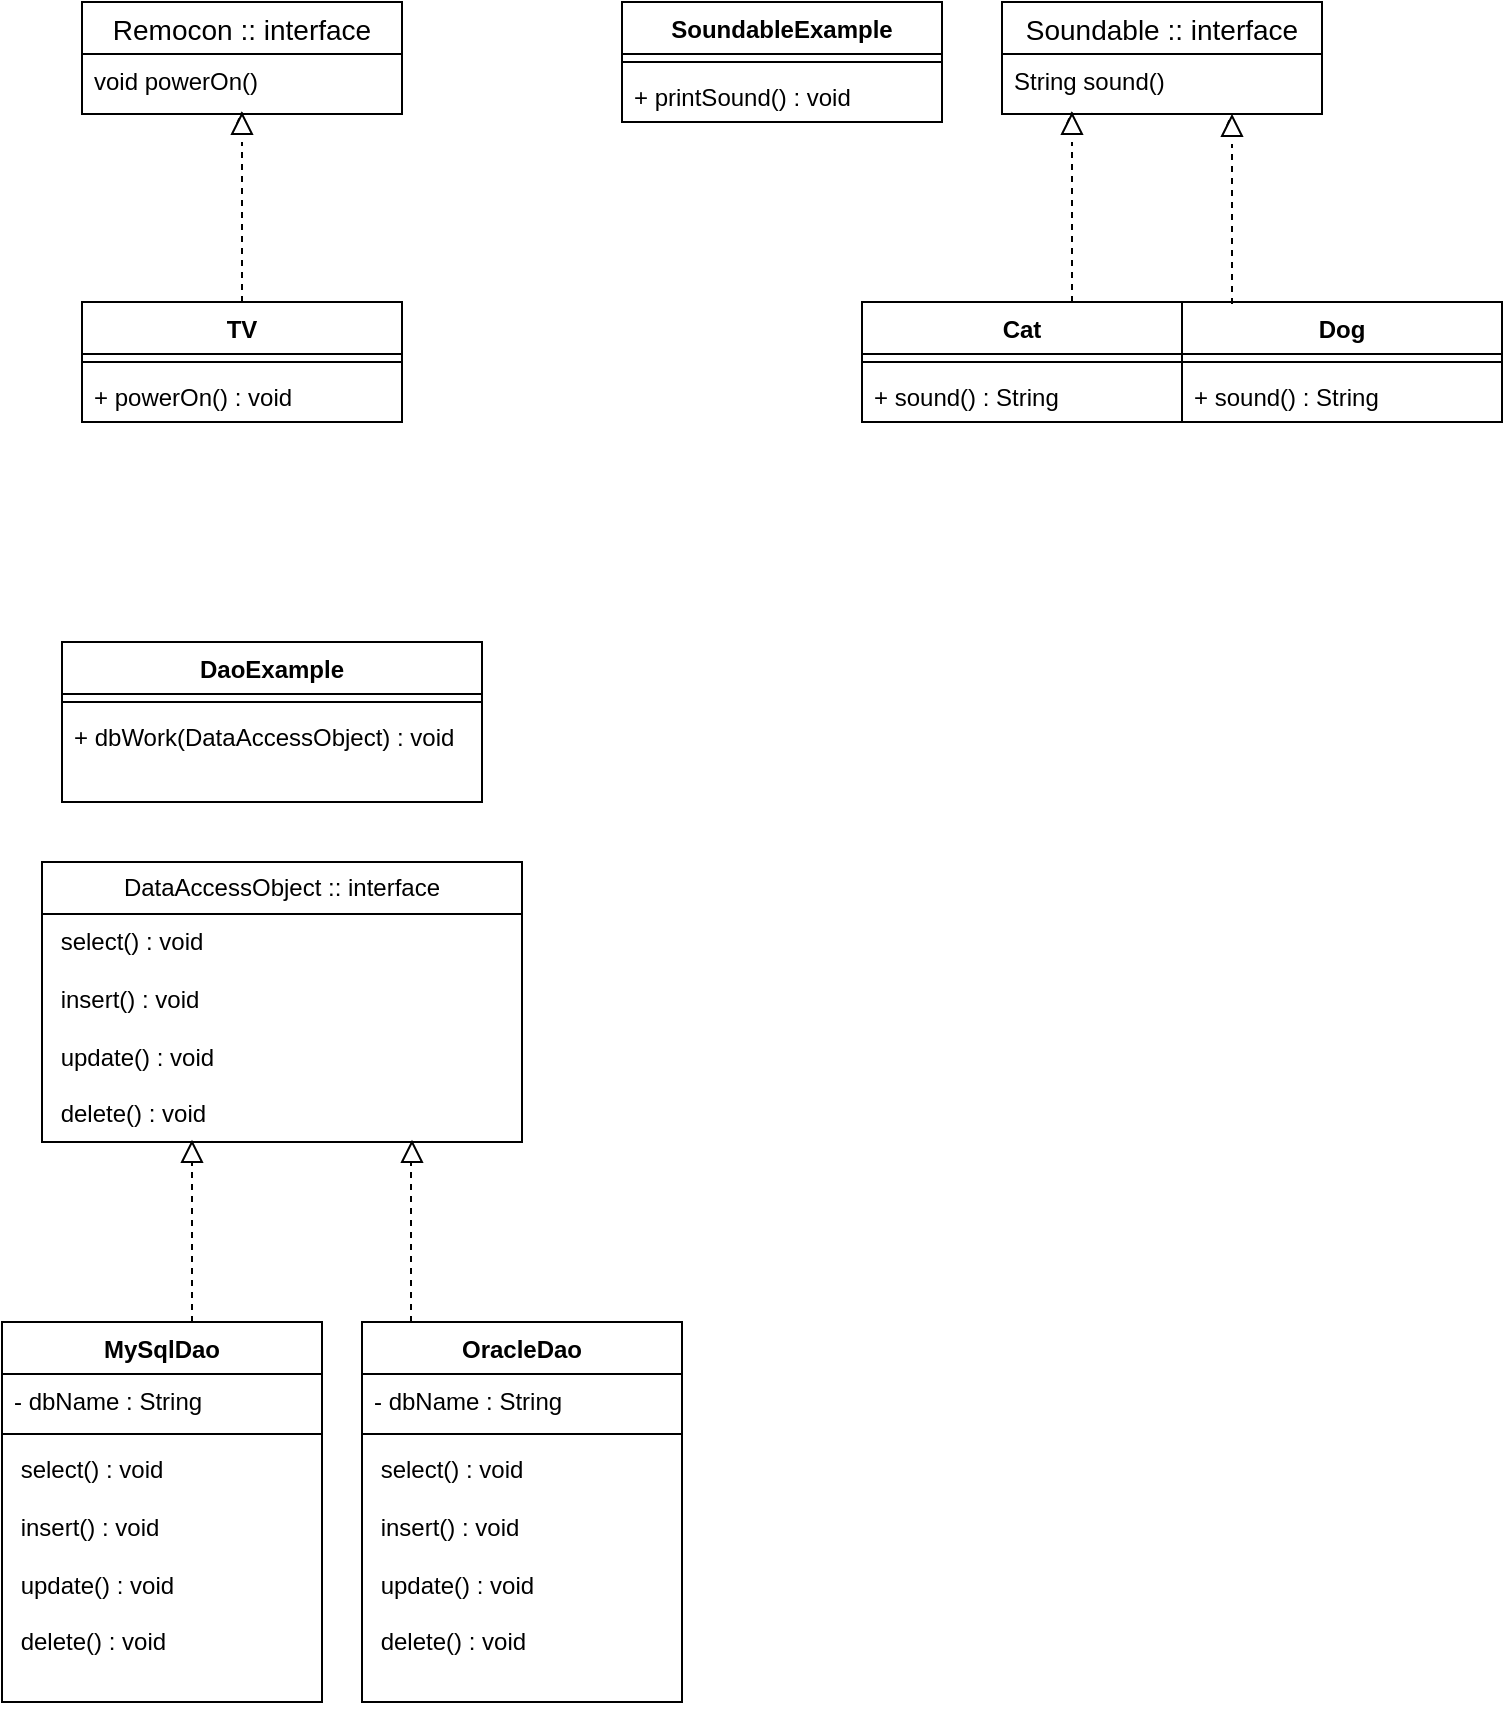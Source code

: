 <mxfile version="26.0.11">
  <diagram name="페이지-1" id="YC0htVuwAJBsdBm6UMwc">
    <mxGraphModel grid="1" page="1" gridSize="10" guides="1" tooltips="1" connect="1" arrows="1" fold="1" pageScale="1" pageWidth="827" pageHeight="1169" math="0" shadow="0">
      <root>
        <mxCell id="0" />
        <mxCell id="1" parent="0" />
        <mxCell id="YKqeXOK4ykzcalDaQvlB-36" value="" style="endArrow=none;dashed=1;html=1;rounded=0;entryX=0.5;entryY=1;entryDx=0;entryDy=0;exitX=0.5;exitY=0;exitDx=0;exitDy=0;" edge="1" parent="1" source="YKqeXOK4ykzcalDaQvlB-37">
          <mxGeometry width="50" height="50" relative="1" as="geometry">
            <mxPoint x="-725" y="305" as="sourcePoint" />
            <mxPoint x="-700" y="205" as="targetPoint" />
          </mxGeometry>
        </mxCell>
        <mxCell id="YKqeXOK4ykzcalDaQvlB-37" value="" style="triangle;whiteSpace=wrap;html=1;rotation=-90;" vertex="1" parent="1">
          <mxGeometry x="-705" y="206" width="10" height="10" as="geometry" />
        </mxCell>
        <mxCell id="YKqeXOK4ykzcalDaQvlB-39" value="" style="endArrow=none;dashed=1;html=1;rounded=0;exitX=0.5;exitY=0;exitDx=0;exitDy=0;" edge="1" parent="1">
          <mxGeometry width="50" height="50" relative="1" as="geometry">
            <mxPoint x="-700" y="300" as="sourcePoint" />
            <mxPoint x="-700" y="220" as="targetPoint" />
          </mxGeometry>
        </mxCell>
        <mxCell id="YKqeXOK4ykzcalDaQvlB-40" value="Remocon :: interface" style="swimlane;fontStyle=0;childLayout=stackLayout;horizontal=1;startSize=26;horizontalStack=0;resizeParent=1;resizeParentMax=0;resizeLast=0;collapsible=1;marginBottom=0;align=center;fontSize=14;" vertex="1" parent="1">
          <mxGeometry x="-780" y="150" width="160" height="56" as="geometry" />
        </mxCell>
        <mxCell id="YKqeXOK4ykzcalDaQvlB-41" value="void powerOn()" style="text;strokeColor=none;fillColor=none;spacingLeft=4;spacingRight=4;overflow=hidden;rotatable=0;points=[[0,0.5],[1,0.5]];portConstraint=eastwest;fontSize=12;whiteSpace=wrap;html=1;" vertex="1" parent="YKqeXOK4ykzcalDaQvlB-40">
          <mxGeometry y="26" width="160" height="30" as="geometry" />
        </mxCell>
        <mxCell id="NwPtmF8VbW4RJotoxRgv-1" value="Soundable :: interface" style="swimlane;fontStyle=0;childLayout=stackLayout;horizontal=1;startSize=26;horizontalStack=0;resizeParent=1;resizeParentMax=0;resizeLast=0;collapsible=1;marginBottom=0;align=center;fontSize=14;" vertex="1" parent="1">
          <mxGeometry x="-320" y="150" width="160" height="56" as="geometry" />
        </mxCell>
        <mxCell id="NwPtmF8VbW4RJotoxRgv-2" value="String sound()" style="text;strokeColor=none;fillColor=none;spacingLeft=4;spacingRight=4;overflow=hidden;rotatable=0;points=[[0,0.5],[1,0.5]];portConstraint=eastwest;fontSize=12;whiteSpace=wrap;html=1;" vertex="1" parent="NwPtmF8VbW4RJotoxRgv-1">
          <mxGeometry y="26" width="160" height="30" as="geometry" />
        </mxCell>
        <mxCell id="NwPtmF8VbW4RJotoxRgv-7" value="Cat" style="swimlane;fontStyle=1;align=center;verticalAlign=top;childLayout=stackLayout;horizontal=1;startSize=26;horizontalStack=0;resizeParent=1;resizeParentMax=0;resizeLast=0;collapsible=1;marginBottom=0;whiteSpace=wrap;html=1;" vertex="1" parent="1">
          <mxGeometry x="-390" y="300" width="160" height="60" as="geometry" />
        </mxCell>
        <mxCell id="NwPtmF8VbW4RJotoxRgv-9" value="" style="line;strokeWidth=1;fillColor=none;align=left;verticalAlign=middle;spacingTop=-1;spacingLeft=3;spacingRight=3;rotatable=0;labelPosition=right;points=[];portConstraint=eastwest;strokeColor=inherit;" vertex="1" parent="NwPtmF8VbW4RJotoxRgv-7">
          <mxGeometry y="26" width="160" height="8" as="geometry" />
        </mxCell>
        <mxCell id="NwPtmF8VbW4RJotoxRgv-10" value="+ sound() : String" style="text;strokeColor=none;fillColor=none;align=left;verticalAlign=top;spacingLeft=4;spacingRight=4;overflow=hidden;rotatable=0;points=[[0,0.5],[1,0.5]];portConstraint=eastwest;whiteSpace=wrap;html=1;" vertex="1" parent="NwPtmF8VbW4RJotoxRgv-7">
          <mxGeometry y="34" width="160" height="26" as="geometry" />
        </mxCell>
        <mxCell id="NwPtmF8VbW4RJotoxRgv-11" value="Dog" style="swimlane;fontStyle=1;align=center;verticalAlign=top;childLayout=stackLayout;horizontal=1;startSize=26;horizontalStack=0;resizeParent=1;resizeParentMax=0;resizeLast=0;collapsible=1;marginBottom=0;whiteSpace=wrap;html=1;" vertex="1" parent="1">
          <mxGeometry x="-230" y="300" width="160" height="60" as="geometry" />
        </mxCell>
        <mxCell id="NwPtmF8VbW4RJotoxRgv-13" value="" style="line;strokeWidth=1;fillColor=none;align=left;verticalAlign=middle;spacingTop=-1;spacingLeft=3;spacingRight=3;rotatable=0;labelPosition=right;points=[];portConstraint=eastwest;strokeColor=inherit;" vertex="1" parent="NwPtmF8VbW4RJotoxRgv-11">
          <mxGeometry y="26" width="160" height="8" as="geometry" />
        </mxCell>
        <mxCell id="NwPtmF8VbW4RJotoxRgv-14" value="+ sound() : String" style="text;strokeColor=none;fillColor=none;align=left;verticalAlign=top;spacingLeft=4;spacingRight=4;overflow=hidden;rotatable=0;points=[[0,0.5],[1,0.5]];portConstraint=eastwest;whiteSpace=wrap;html=1;" vertex="1" parent="NwPtmF8VbW4RJotoxRgv-11">
          <mxGeometry y="34" width="160" height="26" as="geometry" />
        </mxCell>
        <mxCell id="NwPtmF8VbW4RJotoxRgv-15" value="" style="endArrow=none;dashed=1;html=1;rounded=0;entryX=0.5;entryY=1;entryDx=0;entryDy=0;exitX=0.5;exitY=0;exitDx=0;exitDy=0;" edge="1" parent="1" source="NwPtmF8VbW4RJotoxRgv-16">
          <mxGeometry width="50" height="50" relative="1" as="geometry">
            <mxPoint x="-310" y="305" as="sourcePoint" />
            <mxPoint x="-285" y="205" as="targetPoint" />
          </mxGeometry>
        </mxCell>
        <mxCell id="NwPtmF8VbW4RJotoxRgv-16" value="" style="triangle;whiteSpace=wrap;html=1;rotation=-90;" vertex="1" parent="1">
          <mxGeometry x="-290" y="206" width="10" height="10" as="geometry" />
        </mxCell>
        <mxCell id="NwPtmF8VbW4RJotoxRgv-17" value="" style="endArrow=none;dashed=1;html=1;rounded=0;exitX=0.5;exitY=0;exitDx=0;exitDy=0;" edge="1" parent="1">
          <mxGeometry width="50" height="50" relative="1" as="geometry">
            <mxPoint x="-285" y="300" as="sourcePoint" />
            <mxPoint x="-285" y="220" as="targetPoint" />
          </mxGeometry>
        </mxCell>
        <mxCell id="NwPtmF8VbW4RJotoxRgv-27" value="" style="endArrow=none;dashed=1;html=1;rounded=0;entryX=0.5;entryY=1;entryDx=0;entryDy=0;exitX=0.5;exitY=0;exitDx=0;exitDy=0;" edge="1" parent="1" source="NwPtmF8VbW4RJotoxRgv-28">
          <mxGeometry width="50" height="50" relative="1" as="geometry">
            <mxPoint x="-230" y="306" as="sourcePoint" />
            <mxPoint x="-205" y="206" as="targetPoint" />
          </mxGeometry>
        </mxCell>
        <mxCell id="NwPtmF8VbW4RJotoxRgv-28" value="" style="triangle;whiteSpace=wrap;html=1;rotation=-90;" vertex="1" parent="1">
          <mxGeometry x="-210" y="207" width="10" height="10" as="geometry" />
        </mxCell>
        <mxCell id="NwPtmF8VbW4RJotoxRgv-29" value="" style="endArrow=none;dashed=1;html=1;rounded=0;exitX=0.5;exitY=0;exitDx=0;exitDy=0;" edge="1" parent="1">
          <mxGeometry width="50" height="50" relative="1" as="geometry">
            <mxPoint x="-205" y="301" as="sourcePoint" />
            <mxPoint x="-205" y="221" as="targetPoint" />
          </mxGeometry>
        </mxCell>
        <mxCell id="NwPtmF8VbW4RJotoxRgv-30" value="SoundableExample" style="swimlane;fontStyle=1;align=center;verticalAlign=top;childLayout=stackLayout;horizontal=1;startSize=26;horizontalStack=0;resizeParent=1;resizeParentMax=0;resizeLast=0;collapsible=1;marginBottom=0;whiteSpace=wrap;html=1;" vertex="1" parent="1">
          <mxGeometry x="-510" y="150" width="160" height="60" as="geometry" />
        </mxCell>
        <mxCell id="NwPtmF8VbW4RJotoxRgv-32" value="" style="line;strokeWidth=1;fillColor=none;align=left;verticalAlign=middle;spacingTop=-1;spacingLeft=3;spacingRight=3;rotatable=0;labelPosition=right;points=[];portConstraint=eastwest;strokeColor=inherit;" vertex="1" parent="NwPtmF8VbW4RJotoxRgv-30">
          <mxGeometry y="26" width="160" height="8" as="geometry" />
        </mxCell>
        <mxCell id="NwPtmF8VbW4RJotoxRgv-33" value="+ printSound() : void" style="text;strokeColor=none;fillColor=none;align=left;verticalAlign=top;spacingLeft=4;spacingRight=4;overflow=hidden;rotatable=0;points=[[0,0.5],[1,0.5]];portConstraint=eastwest;whiteSpace=wrap;html=1;" vertex="1" parent="NwPtmF8VbW4RJotoxRgv-30">
          <mxGeometry y="34" width="160" height="26" as="geometry" />
        </mxCell>
        <mxCell id="NwPtmF8VbW4RJotoxRgv-34" value="TV" style="swimlane;fontStyle=1;align=center;verticalAlign=top;childLayout=stackLayout;horizontal=1;startSize=26;horizontalStack=0;resizeParent=1;resizeParentMax=0;resizeLast=0;collapsible=1;marginBottom=0;whiteSpace=wrap;html=1;" vertex="1" parent="1">
          <mxGeometry x="-780" y="300" width="160" height="60" as="geometry" />
        </mxCell>
        <mxCell id="NwPtmF8VbW4RJotoxRgv-36" value="" style="line;strokeWidth=1;fillColor=none;align=left;verticalAlign=middle;spacingTop=-1;spacingLeft=3;spacingRight=3;rotatable=0;labelPosition=right;points=[];portConstraint=eastwest;strokeColor=inherit;" vertex="1" parent="NwPtmF8VbW4RJotoxRgv-34">
          <mxGeometry y="26" width="160" height="8" as="geometry" />
        </mxCell>
        <mxCell id="NwPtmF8VbW4RJotoxRgv-37" value="+ powerOn() : void&lt;div&gt;&lt;br&gt;&lt;/div&gt;" style="text;strokeColor=none;fillColor=none;align=left;verticalAlign=top;spacingLeft=4;spacingRight=4;overflow=hidden;rotatable=0;points=[[0,0.5],[1,0.5]];portConstraint=eastwest;whiteSpace=wrap;html=1;" vertex="1" parent="NwPtmF8VbW4RJotoxRgv-34">
          <mxGeometry y="34" width="160" height="26" as="geometry" />
        </mxCell>
        <mxCell id="NwPtmF8VbW4RJotoxRgv-38" value="DaoExample&lt;div&gt;&lt;br&gt;&lt;/div&gt;" style="swimlane;fontStyle=1;align=center;verticalAlign=top;childLayout=stackLayout;horizontal=1;startSize=26;horizontalStack=0;resizeParent=1;resizeParentMax=0;resizeLast=0;collapsible=1;marginBottom=0;whiteSpace=wrap;html=1;" vertex="1" parent="1">
          <mxGeometry x="-790" y="470" width="210" height="80" as="geometry" />
        </mxCell>
        <mxCell id="NwPtmF8VbW4RJotoxRgv-39" value="" style="line;strokeWidth=1;fillColor=none;align=left;verticalAlign=middle;spacingTop=-1;spacingLeft=3;spacingRight=3;rotatable=0;labelPosition=right;points=[];portConstraint=eastwest;strokeColor=inherit;" vertex="1" parent="NwPtmF8VbW4RJotoxRgv-38">
          <mxGeometry y="26" width="210" height="8" as="geometry" />
        </mxCell>
        <mxCell id="NwPtmF8VbW4RJotoxRgv-40" value="+ dbWork(DataAccessObject) : void" style="text;strokeColor=none;fillColor=none;align=left;verticalAlign=top;spacingLeft=4;spacingRight=4;overflow=hidden;rotatable=0;points=[[0,0.5],[1,0.5]];portConstraint=eastwest;whiteSpace=wrap;html=1;" vertex="1" parent="NwPtmF8VbW4RJotoxRgv-38">
          <mxGeometry y="34" width="210" height="46" as="geometry" />
        </mxCell>
        <mxCell id="NwPtmF8VbW4RJotoxRgv-51" value="" style="endArrow=none;dashed=1;html=1;rounded=0;exitX=0.5;exitY=0;exitDx=0;exitDy=0;" edge="1" parent="1" source="NwPtmF8VbW4RJotoxRgv-85">
          <mxGeometry width="50" height="50" relative="1" as="geometry">
            <mxPoint x="-725" y="810" as="sourcePoint" />
            <mxPoint x="-725" y="730" as="targetPoint" />
          </mxGeometry>
        </mxCell>
        <mxCell id="NwPtmF8VbW4RJotoxRgv-54" value="" style="endArrow=none;dashed=1;html=1;rounded=0;exitX=0.5;exitY=0;exitDx=0;exitDy=0;" edge="1" parent="1">
          <mxGeometry width="50" height="50" relative="1" as="geometry">
            <mxPoint x="-615.5" y="810" as="sourcePoint" />
            <mxPoint x="-615.5" y="730" as="targetPoint" />
          </mxGeometry>
        </mxCell>
        <mxCell id="NwPtmF8VbW4RJotoxRgv-55" value="DataAccessObject :: interface" style="swimlane;fontStyle=0;childLayout=stackLayout;horizontal=1;startSize=26;fillColor=none;horizontalStack=0;resizeParent=1;resizeParentMax=0;resizeLast=0;collapsible=1;marginBottom=0;whiteSpace=wrap;html=1;" vertex="1" parent="1">
          <mxGeometry x="-800" y="580" width="240" height="140" as="geometry" />
        </mxCell>
        <mxCell id="NwPtmF8VbW4RJotoxRgv-56" value="&lt;div&gt;&amp;nbsp;select() : void&lt;/div&gt;&lt;div&gt;&lt;br&gt;&lt;/div&gt;&lt;div&gt;&amp;nbsp;insert() : void&lt;/div&gt;&lt;div&gt;&lt;br&gt;&lt;/div&gt;&amp;nbsp;update() : void&lt;div&gt;&lt;br&gt;&lt;/div&gt;&lt;div&gt;&amp;nbsp;delete() : void&lt;/div&gt;&lt;div&gt;&lt;br&gt;&lt;/div&gt;" style="text;strokeColor=none;fillColor=none;align=left;verticalAlign=top;spacingLeft=4;spacingRight=4;overflow=hidden;rotatable=0;points=[[0,0.5],[1,0.5]];portConstraint=eastwest;whiteSpace=wrap;html=1;" vertex="1" parent="NwPtmF8VbW4RJotoxRgv-55">
          <mxGeometry y="26" width="240" height="114" as="geometry" />
        </mxCell>
        <mxCell id="NwPtmF8VbW4RJotoxRgv-74" value="MySqlDao&lt;div&gt;&lt;br&gt;&lt;/div&gt;" style="swimlane;fontStyle=1;align=center;verticalAlign=top;childLayout=stackLayout;horizontal=1;startSize=26;horizontalStack=0;resizeParent=1;resizeParentMax=0;resizeLast=0;collapsible=1;marginBottom=0;whiteSpace=wrap;html=1;" vertex="1" parent="1">
          <mxGeometry x="-820" y="810" width="160" height="190" as="geometry" />
        </mxCell>
        <mxCell id="NwPtmF8VbW4RJotoxRgv-75" value="- dbName : String" style="text;strokeColor=none;fillColor=none;align=left;verticalAlign=top;spacingLeft=4;spacingRight=4;overflow=hidden;rotatable=0;points=[[0,0.5],[1,0.5]];portConstraint=eastwest;whiteSpace=wrap;html=1;" vertex="1" parent="NwPtmF8VbW4RJotoxRgv-74">
          <mxGeometry y="26" width="160" height="26" as="geometry" />
        </mxCell>
        <mxCell id="NwPtmF8VbW4RJotoxRgv-76" value="" style="line;strokeWidth=1;fillColor=none;align=left;verticalAlign=middle;spacingTop=-1;spacingLeft=3;spacingRight=3;rotatable=0;labelPosition=right;points=[];portConstraint=eastwest;strokeColor=inherit;" vertex="1" parent="NwPtmF8VbW4RJotoxRgv-74">
          <mxGeometry y="52" width="160" height="8" as="geometry" />
        </mxCell>
        <mxCell id="NwPtmF8VbW4RJotoxRgv-77" value="&lt;div&gt;&amp;nbsp;select() : void&lt;/div&gt;&lt;div&gt;&lt;br&gt;&lt;/div&gt;&lt;div&gt;&amp;nbsp;insert() : void&lt;/div&gt;&lt;div&gt;&lt;br&gt;&lt;/div&gt;&amp;nbsp;update() : void&lt;div&gt;&lt;br&gt;&lt;/div&gt;&lt;div&gt;&amp;nbsp;delete() : void&lt;/div&gt;&lt;div&gt;&lt;br&gt;&lt;/div&gt;" style="text;strokeColor=none;fillColor=none;align=left;verticalAlign=top;spacingLeft=4;spacingRight=4;overflow=hidden;rotatable=0;points=[[0,0.5],[1,0.5]];portConstraint=eastwest;whiteSpace=wrap;html=1;" vertex="1" parent="NwPtmF8VbW4RJotoxRgv-74">
          <mxGeometry y="60" width="160" height="130" as="geometry" />
        </mxCell>
        <mxCell id="NwPtmF8VbW4RJotoxRgv-81" value="&lt;div&gt;OracleDao&lt;/div&gt;" style="swimlane;fontStyle=1;align=center;verticalAlign=top;childLayout=stackLayout;horizontal=1;startSize=26;horizontalStack=0;resizeParent=1;resizeParentMax=0;resizeLast=0;collapsible=1;marginBottom=0;whiteSpace=wrap;html=1;" vertex="1" parent="1">
          <mxGeometry x="-640" y="810" width="160" height="190" as="geometry" />
        </mxCell>
        <mxCell id="NwPtmF8VbW4RJotoxRgv-82" value="- dbName : String" style="text;strokeColor=none;fillColor=none;align=left;verticalAlign=top;spacingLeft=4;spacingRight=4;overflow=hidden;rotatable=0;points=[[0,0.5],[1,0.5]];portConstraint=eastwest;whiteSpace=wrap;html=1;" vertex="1" parent="NwPtmF8VbW4RJotoxRgv-81">
          <mxGeometry y="26" width="160" height="26" as="geometry" />
        </mxCell>
        <mxCell id="NwPtmF8VbW4RJotoxRgv-83" value="" style="line;strokeWidth=1;fillColor=none;align=left;verticalAlign=middle;spacingTop=-1;spacingLeft=3;spacingRight=3;rotatable=0;labelPosition=right;points=[];portConstraint=eastwest;strokeColor=inherit;" vertex="1" parent="NwPtmF8VbW4RJotoxRgv-81">
          <mxGeometry y="52" width="160" height="8" as="geometry" />
        </mxCell>
        <mxCell id="NwPtmF8VbW4RJotoxRgv-84" value="&lt;div&gt;&amp;nbsp;select() : void&lt;/div&gt;&lt;div&gt;&lt;br&gt;&lt;/div&gt;&lt;div&gt;&amp;nbsp;insert() : void&lt;/div&gt;&lt;div&gt;&lt;br&gt;&lt;/div&gt;&amp;nbsp;update() : void&lt;div&gt;&lt;br&gt;&lt;/div&gt;&lt;div&gt;&amp;nbsp;delete() : void&lt;/div&gt;&lt;div&gt;&lt;br&gt;&lt;/div&gt;" style="text;strokeColor=none;fillColor=none;align=left;verticalAlign=top;spacingLeft=4;spacingRight=4;overflow=hidden;rotatable=0;points=[[0,0.5],[1,0.5]];portConstraint=eastwest;whiteSpace=wrap;html=1;" vertex="1" parent="NwPtmF8VbW4RJotoxRgv-81">
          <mxGeometry y="60" width="160" height="130" as="geometry" />
        </mxCell>
        <mxCell id="NwPtmF8VbW4RJotoxRgv-86" value="" style="endArrow=none;dashed=1;html=1;rounded=0;exitX=0.5;exitY=0;exitDx=0;exitDy=0;" edge="1" parent="1" target="NwPtmF8VbW4RJotoxRgv-85">
          <mxGeometry width="50" height="50" relative="1" as="geometry">
            <mxPoint x="-725" y="810" as="sourcePoint" />
            <mxPoint x="-725" y="730" as="targetPoint" />
          </mxGeometry>
        </mxCell>
        <mxCell id="NwPtmF8VbW4RJotoxRgv-85" value="" style="triangle;whiteSpace=wrap;html=1;rotation=-90;" vertex="1" parent="1">
          <mxGeometry x="-730" y="720" width="10" height="10" as="geometry" />
        </mxCell>
        <mxCell id="NwPtmF8VbW4RJotoxRgv-87" value="" style="triangle;whiteSpace=wrap;html=1;rotation=-90;" vertex="1" parent="1">
          <mxGeometry x="-620" y="720" width="10" height="10" as="geometry" />
        </mxCell>
      </root>
    </mxGraphModel>
  </diagram>
</mxfile>
